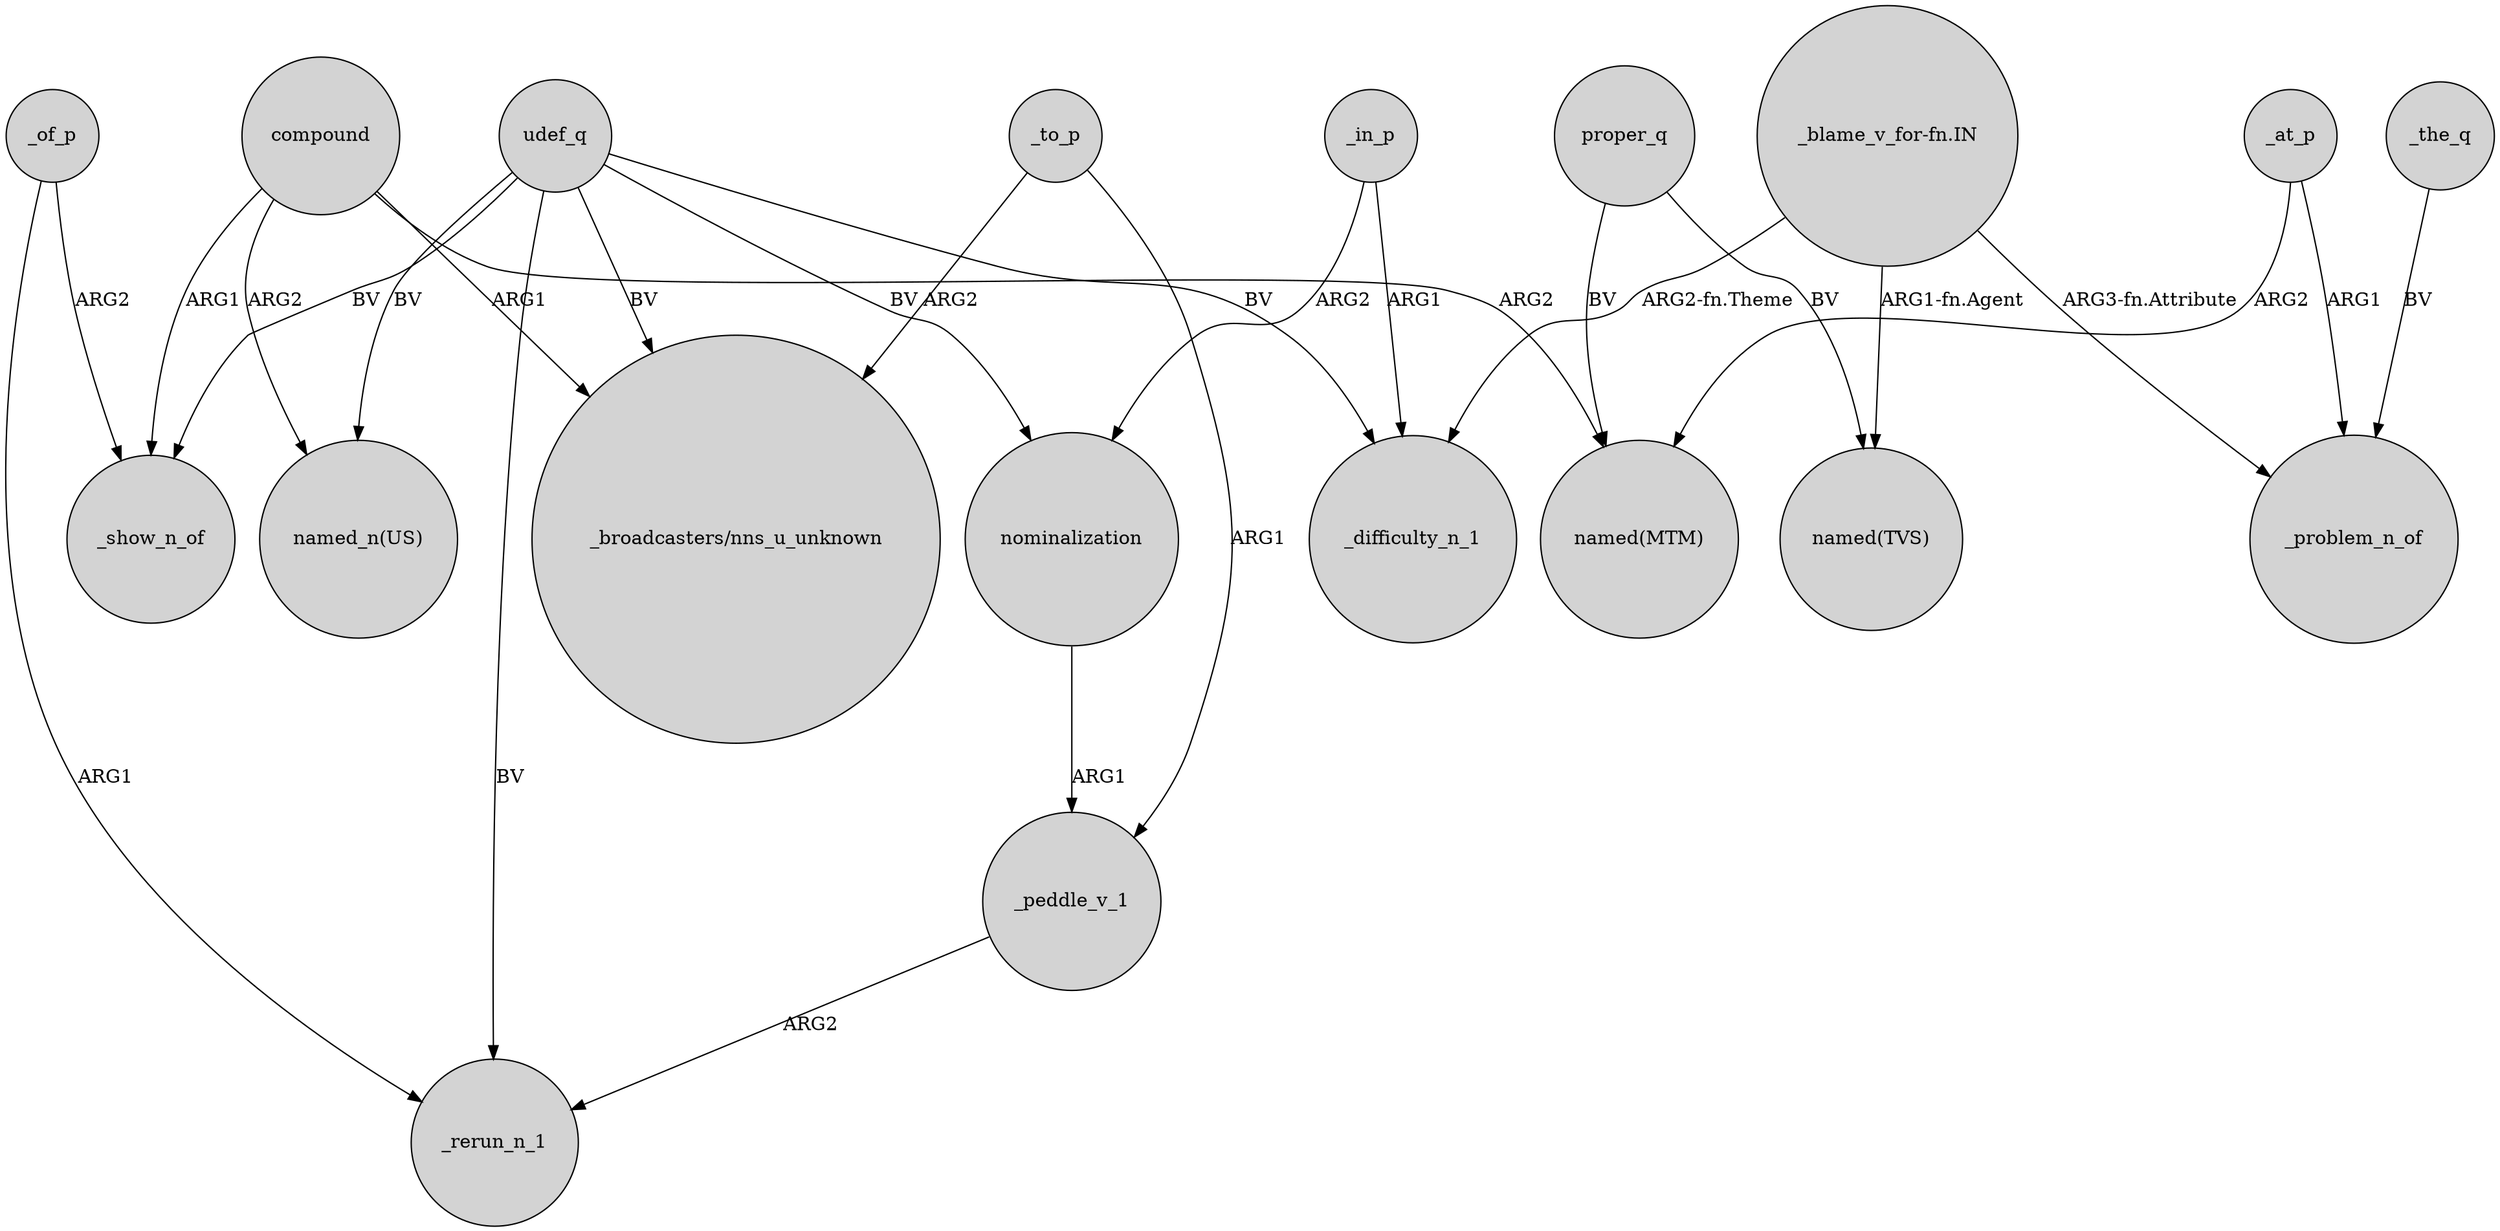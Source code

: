 digraph {
	node [shape=circle style=filled]
	udef_q -> "_broadcasters/nns_u_unknown" [label=BV]
	nominalization -> _peddle_v_1 [label=ARG1]
	udef_q -> "named_n(US)" [label=BV]
	compound -> "named(MTM)" [label=ARG2]
	proper_q -> "named(MTM)" [label=BV]
	compound -> "_broadcasters/nns_u_unknown" [label=ARG1]
	udef_q -> _rerun_n_1 [label=BV]
	udef_q -> _show_n_of [label=BV]
	_to_p -> _peddle_v_1 [label=ARG1]
	_the_q -> _problem_n_of [label=BV]
	udef_q -> _difficulty_n_1 [label=BV]
	compound -> "named_n(US)" [label=ARG2]
	"_blame_v_for-fn.IN" -> "named(TVS)" [label="ARG1-fn.Agent"]
	_of_p -> _rerun_n_1 [label=ARG1]
	_peddle_v_1 -> _rerun_n_1 [label=ARG2]
	compound -> _show_n_of [label=ARG1]
	"_blame_v_for-fn.IN" -> _problem_n_of [label="ARG3-fn.Attribute"]
	_at_p -> "named(MTM)" [label=ARG2]
	proper_q -> "named(TVS)" [label=BV]
	_of_p -> _show_n_of [label=ARG2]
	udef_q -> nominalization [label=BV]
	"_blame_v_for-fn.IN" -> _difficulty_n_1 [label="ARG2-fn.Theme"]
	_to_p -> "_broadcasters/nns_u_unknown" [label=ARG2]
	_in_p -> nominalization [label=ARG2]
	_at_p -> _problem_n_of [label=ARG1]
	_in_p -> _difficulty_n_1 [label=ARG1]
}
